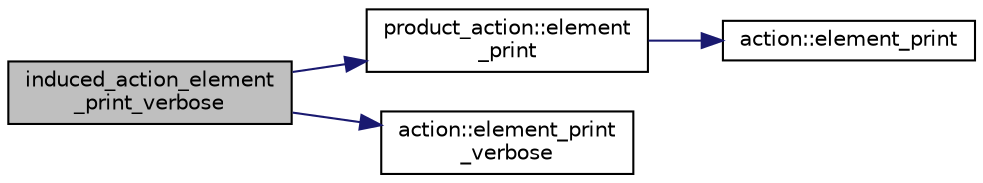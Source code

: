 digraph "induced_action_element_print_verbose"
{
  edge [fontname="Helvetica",fontsize="10",labelfontname="Helvetica",labelfontsize="10"];
  node [fontname="Helvetica",fontsize="10",shape=record];
  rankdir="LR";
  Node3760 [label="induced_action_element\l_print_verbose",height=0.2,width=0.4,color="black", fillcolor="grey75", style="filled", fontcolor="black"];
  Node3760 -> Node3761 [color="midnightblue",fontsize="10",style="solid",fontname="Helvetica"];
  Node3761 [label="product_action::element\l_print",height=0.2,width=0.4,color="black", fillcolor="white", style="filled",URL="$d8/d74/classproduct__action.html#af6ab3c458fef73b32a1467b90d1ec0bf"];
  Node3761 -> Node3762 [color="midnightblue",fontsize="10",style="solid",fontname="Helvetica"];
  Node3762 [label="action::element_print",height=0.2,width=0.4,color="black", fillcolor="white", style="filled",URL="$d2/d86/classaction.html#ae38c3ef3c1125213733d63c6fc3c40cd"];
  Node3760 -> Node3763 [color="midnightblue",fontsize="10",style="solid",fontname="Helvetica"];
  Node3763 [label="action::element_print\l_verbose",height=0.2,width=0.4,color="black", fillcolor="white", style="filled",URL="$d2/d86/classaction.html#aa250fc6c8dbc621f4c3b298090bc110b"];
}
